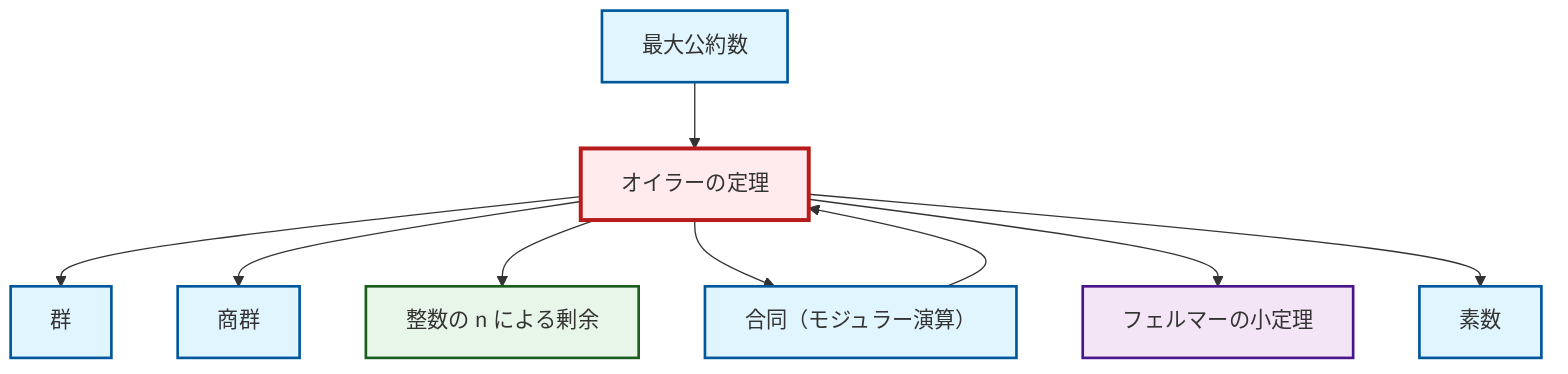 graph TD
    classDef definition fill:#e1f5fe,stroke:#01579b,stroke-width:2px
    classDef theorem fill:#f3e5f5,stroke:#4a148c,stroke-width:2px
    classDef axiom fill:#fff3e0,stroke:#e65100,stroke-width:2px
    classDef example fill:#e8f5e9,stroke:#1b5e20,stroke-width:2px
    classDef current fill:#ffebee,stroke:#b71c1c,stroke-width:3px
    def-quotient-group["商群"]:::definition
    def-gcd["最大公約数"]:::definition
    ex-quotient-integers-mod-n["整数の n による剰余"]:::example
    thm-euler["オイラーの定理"]:::theorem
    def-group["群"]:::definition
    def-congruence["合同（モジュラー演算）"]:::definition
    thm-fermat-little["フェルマーの小定理"]:::theorem
    def-prime["素数"]:::definition
    def-congruence --> thm-euler
    def-gcd --> thm-euler
    thm-euler --> def-group
    thm-euler --> def-quotient-group
    thm-euler --> ex-quotient-integers-mod-n
    thm-euler --> def-congruence
    thm-euler --> thm-fermat-little
    thm-euler --> def-prime
    class thm-euler current